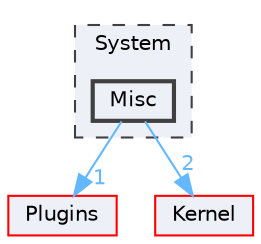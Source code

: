 digraph "Misc"
{
 // LATEX_PDF_SIZE
  bgcolor="transparent";
  edge [fontname=Helvetica,fontsize=10,labelfontname=Helvetica,labelfontsize=10];
  node [fontname=Helvetica,fontsize=10,shape=box,height=0.2,width=0.4];
  compound=true
  subgraph clusterdir_9af51e3826d4f9e80d9103b2de543e84 {
    graph [ bgcolor="#edf0f7", pencolor="grey25", label="System", fontname=Helvetica,fontsize=10 style="filled,dashed", URL="dir_9af51e3826d4f9e80d9103b2de543e84.html",tooltip=""]
  dir_b2cfaedf53cd5862b029d4eda10d075d [label="Misc", fillcolor="#edf0f7", color="grey25", style="filled,bold", URL="dir_b2cfaedf53cd5862b029d4eda10d075d.html",tooltip=""];
  }
  dir_0b4eaef40a1fe20bedafe9e8e719ce66 [label="Plugins", fillcolor="#edf0f7", color="red", style="filled", URL="dir_0b4eaef40a1fe20bedafe9e8e719ce66.html",tooltip=""];
  dir_52bed8acfaac088d5968cb2c84d7645d [label="Kernel", fillcolor="#edf0f7", color="red", style="filled", URL="dir_52bed8acfaac088d5968cb2c84d7645d.html",tooltip=""];
  dir_b2cfaedf53cd5862b029d4eda10d075d->dir_0b4eaef40a1fe20bedafe9e8e719ce66 [headlabel="1", labeldistance=1.5 headhref="dir_000022_000024.html" color="steelblue1" fontcolor="steelblue1"];
  dir_b2cfaedf53cd5862b029d4eda10d075d->dir_52bed8acfaac088d5968cb2c84d7645d [headlabel="2", labeldistance=1.5 headhref="dir_000022_000018.html" color="steelblue1" fontcolor="steelblue1"];
}
